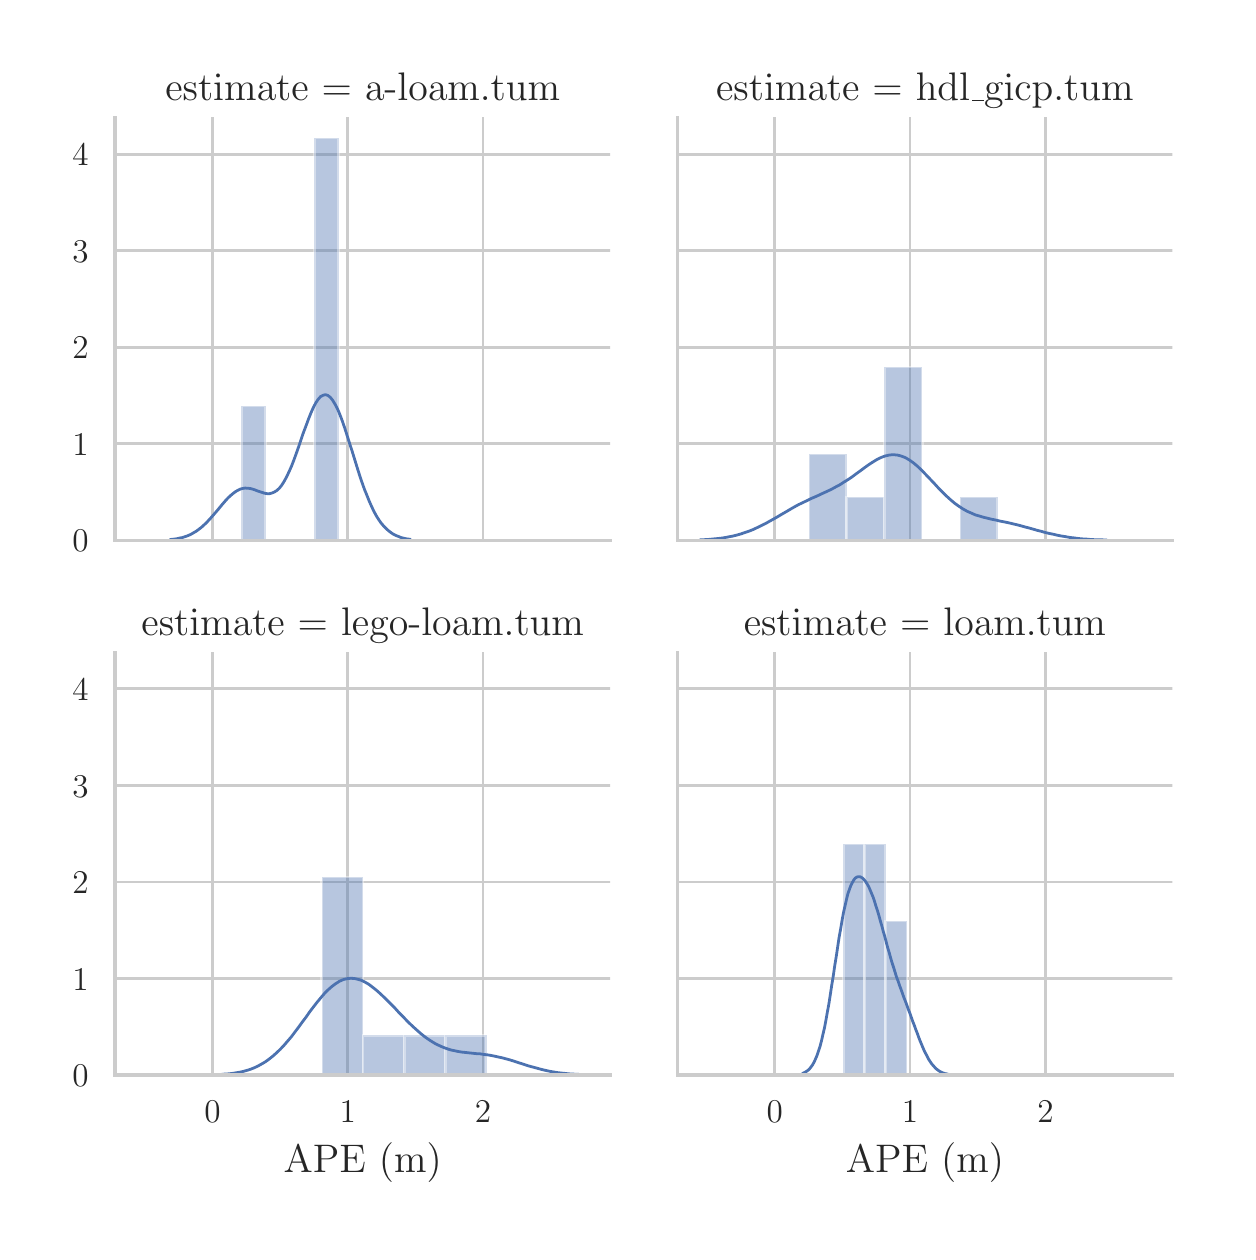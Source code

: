 \begingroup%
\makeatletter%
\begin{pgfpicture}%
\pgfpathrectangle{\pgfpointorigin}{\pgfqpoint{6.0in}{6.02in}}%
\pgfusepath{use as bounding box, clip}%
\begin{pgfscope}%
\pgfsetbuttcap%
\pgfsetmiterjoin%
\definecolor{currentfill}{rgb}{1.0,1.0,1.0}%
\pgfsetfillcolor{currentfill}%
\pgfsetlinewidth{0.0pt}%
\definecolor{currentstroke}{rgb}{1.0,1.0,1.0}%
\pgfsetstrokecolor{currentstroke}%
\pgfsetdash{}{0pt}%
\pgfpathmoveto{\pgfqpoint{0.0in}{0.0in}}%
\pgfpathlineto{\pgfqpoint{6.0in}{0.0in}}%
\pgfpathlineto{\pgfqpoint{6.0in}{6.02in}}%
\pgfpathlineto{\pgfqpoint{0.0in}{6.02in}}%
\pgfpathclose%
\pgfusepath{fill}%
\end{pgfscope}%
\begin{pgfscope}%
\pgfsetbuttcap%
\pgfsetmiterjoin%
\definecolor{currentfill}{rgb}{1.0,1.0,1.0}%
\pgfsetfillcolor{currentfill}%
\pgfsetlinewidth{0.0pt}%
\definecolor{currentstroke}{rgb}{0.0,0.0,0.0}%
\pgfsetstrokecolor{currentstroke}%
\pgfsetstrokeopacity{0.0}%
\pgfsetdash{}{0pt}%
\pgfpathmoveto{\pgfqpoint{0.437in}{3.456in}}%
\pgfpathlineto{\pgfqpoint{2.913in}{3.456in}}%
\pgfpathlineto{\pgfqpoint{2.913in}{5.571in}}%
\pgfpathlineto{\pgfqpoint{0.437in}{5.571in}}%
\pgfpathclose%
\pgfusepath{fill}%
\end{pgfscope}%
\begin{pgfscope}%
\pgfpathrectangle{\pgfqpoint{0.437in}{3.456in}}{\pgfqpoint{2.475in}{2.114in}}%
\pgfusepath{clip}%
\pgfsetroundcap%
\pgfsetroundjoin%
\pgfsetlinewidth{1.004pt}%
\definecolor{currentstroke}{rgb}{0.8,0.8,0.8}%
\pgfsetstrokecolor{currentstroke}%
\pgfsetdash{}{0pt}%
\pgfpathmoveto{\pgfqpoint{0.924in}{3.456in}}%
\pgfpathlineto{\pgfqpoint{0.924in}{5.571in}}%
\pgfusepath{stroke}%
\end{pgfscope}%
\begin{pgfscope}%
\pgfpathrectangle{\pgfqpoint{0.437in}{3.456in}}{\pgfqpoint{2.475in}{2.114in}}%
\pgfusepath{clip}%
\pgfsetroundcap%
\pgfsetroundjoin%
\pgfsetlinewidth{1.004pt}%
\definecolor{currentstroke}{rgb}{0.8,0.8,0.8}%
\pgfsetstrokecolor{currentstroke}%
\pgfsetdash{}{0pt}%
\pgfpathmoveto{\pgfqpoint{1.601in}{3.456in}}%
\pgfpathlineto{\pgfqpoint{1.601in}{5.571in}}%
\pgfusepath{stroke}%
\end{pgfscope}%
\begin{pgfscope}%
\pgfpathrectangle{\pgfqpoint{0.437in}{3.456in}}{\pgfqpoint{2.475in}{2.114in}}%
\pgfusepath{clip}%
\pgfsetroundcap%
\pgfsetroundjoin%
\pgfsetlinewidth{1.004pt}%
\definecolor{currentstroke}{rgb}{0.8,0.8,0.8}%
\pgfsetstrokecolor{currentstroke}%
\pgfsetdash{}{0pt}%
\pgfpathmoveto{\pgfqpoint{2.277in}{3.456in}}%
\pgfpathlineto{\pgfqpoint{2.277in}{5.571in}}%
\pgfusepath{stroke}%
\end{pgfscope}%
\begin{pgfscope}%
\pgfpathrectangle{\pgfqpoint{0.437in}{3.456in}}{\pgfqpoint{2.475in}{2.114in}}%
\pgfusepath{clip}%
\pgfsetroundcap%
\pgfsetroundjoin%
\pgfsetlinewidth{1.004pt}%
\definecolor{currentstroke}{rgb}{0.8,0.8,0.8}%
\pgfsetstrokecolor{currentstroke}%
\pgfsetdash{}{0pt}%
\pgfpathmoveto{\pgfqpoint{0.437in}{3.456in}}%
\pgfpathlineto{\pgfqpoint{2.913in}{3.456in}}%
\pgfusepath{stroke}%
\end{pgfscope}%
\begin{pgfscope}%
\definecolor{textcolor}{rgb}{0.15,0.15,0.15}%
\pgfsetstrokecolor{textcolor}%
\pgfsetfillcolor{textcolor}%
\pgftext[x=0.224in,y=3.399in,left,base]{\color{textcolor}\rmfamily\fontsize{13.2}{15.84}\selectfont \(\displaystyle 0\)}%
\end{pgfscope}%
\begin{pgfscope}%
\pgfpathrectangle{\pgfqpoint{0.437in}{3.456in}}{\pgfqpoint{2.475in}{2.114in}}%
\pgfusepath{clip}%
\pgfsetroundcap%
\pgfsetroundjoin%
\pgfsetlinewidth{1.004pt}%
\definecolor{currentstroke}{rgb}{0.8,0.8,0.8}%
\pgfsetstrokecolor{currentstroke}%
\pgfsetdash{}{0pt}%
\pgfpathmoveto{\pgfqpoint{0.437in}{3.939in}}%
\pgfpathlineto{\pgfqpoint{2.913in}{3.939in}}%
\pgfusepath{stroke}%
\end{pgfscope}%
\begin{pgfscope}%
\definecolor{textcolor}{rgb}{0.15,0.15,0.15}%
\pgfsetstrokecolor{textcolor}%
\pgfsetfillcolor{textcolor}%
\pgftext[x=0.224in,y=3.881in,left,base]{\color{textcolor}\rmfamily\fontsize{13.2}{15.84}\selectfont \(\displaystyle 1\)}%
\end{pgfscope}%
\begin{pgfscope}%
\pgfpathrectangle{\pgfqpoint{0.437in}{3.456in}}{\pgfqpoint{2.475in}{2.114in}}%
\pgfusepath{clip}%
\pgfsetroundcap%
\pgfsetroundjoin%
\pgfsetlinewidth{1.004pt}%
\definecolor{currentstroke}{rgb}{0.8,0.8,0.8}%
\pgfsetstrokecolor{currentstroke}%
\pgfsetdash{}{0pt}%
\pgfpathmoveto{\pgfqpoint{0.437in}{4.422in}}%
\pgfpathlineto{\pgfqpoint{2.913in}{4.422in}}%
\pgfusepath{stroke}%
\end{pgfscope}%
\begin{pgfscope}%
\definecolor{textcolor}{rgb}{0.15,0.15,0.15}%
\pgfsetstrokecolor{textcolor}%
\pgfsetfillcolor{textcolor}%
\pgftext[x=0.224in,y=4.364in,left,base]{\color{textcolor}\rmfamily\fontsize{13.2}{15.84}\selectfont \(\displaystyle 2\)}%
\end{pgfscope}%
\begin{pgfscope}%
\pgfpathrectangle{\pgfqpoint{0.437in}{3.456in}}{\pgfqpoint{2.475in}{2.114in}}%
\pgfusepath{clip}%
\pgfsetroundcap%
\pgfsetroundjoin%
\pgfsetlinewidth{1.004pt}%
\definecolor{currentstroke}{rgb}{0.8,0.8,0.8}%
\pgfsetstrokecolor{currentstroke}%
\pgfsetdash{}{0pt}%
\pgfpathmoveto{\pgfqpoint{0.437in}{4.905in}}%
\pgfpathlineto{\pgfqpoint{2.913in}{4.905in}}%
\pgfusepath{stroke}%
\end{pgfscope}%
\begin{pgfscope}%
\definecolor{textcolor}{rgb}{0.15,0.15,0.15}%
\pgfsetstrokecolor{textcolor}%
\pgfsetfillcolor{textcolor}%
\pgftext[x=0.224in,y=4.847in,left,base]{\color{textcolor}\rmfamily\fontsize{13.2}{15.84}\selectfont \(\displaystyle 3\)}%
\end{pgfscope}%
\begin{pgfscope}%
\pgfpathrectangle{\pgfqpoint{0.437in}{3.456in}}{\pgfqpoint{2.475in}{2.114in}}%
\pgfusepath{clip}%
\pgfsetroundcap%
\pgfsetroundjoin%
\pgfsetlinewidth{1.004pt}%
\definecolor{currentstroke}{rgb}{0.8,0.8,0.8}%
\pgfsetstrokecolor{currentstroke}%
\pgfsetdash{}{0pt}%
\pgfpathmoveto{\pgfqpoint{0.437in}{5.387in}}%
\pgfpathlineto{\pgfqpoint{2.913in}{5.387in}}%
\pgfusepath{stroke}%
\end{pgfscope}%
\begin{pgfscope}%
\definecolor{textcolor}{rgb}{0.15,0.15,0.15}%
\pgfsetstrokecolor{textcolor}%
\pgfsetfillcolor{textcolor}%
\pgftext[x=0.224in,y=5.329in,left,base]{\color{textcolor}\rmfamily\fontsize{13.2}{15.84}\selectfont \(\displaystyle 4\)}%
\end{pgfscope}%
\begin{pgfscope}%
\pgfpathrectangle{\pgfqpoint{0.437in}{3.456in}}{\pgfqpoint{2.475in}{2.114in}}%
\pgfusepath{clip}%
\pgfsetbuttcap%
\pgfsetmiterjoin%
\definecolor{currentfill}{rgb}{0.298,0.447,0.69}%
\pgfsetfillcolor{currentfill}%
\pgfsetfillopacity{0.4}%
\pgfsetlinewidth{1.004pt}%
\definecolor{currentstroke}{rgb}{1.0,1.0,1.0}%
\pgfsetstrokecolor{currentstroke}%
\pgfsetstrokeopacity{0.4}%
\pgfsetdash{}{0pt}%
\pgfpathmoveto{\pgfqpoint{1.069in}{3.456in}}%
\pgfpathlineto{\pgfqpoint{1.191in}{3.456in}}%
\pgfpathlineto{\pgfqpoint{1.191in}{4.128in}}%
\pgfpathlineto{\pgfqpoint{1.069in}{4.128in}}%
\pgfpathclose%
\pgfusepath{stroke,fill}%
\end{pgfscope}%
\begin{pgfscope}%
\pgfpathrectangle{\pgfqpoint{0.437in}{3.456in}}{\pgfqpoint{2.475in}{2.114in}}%
\pgfusepath{clip}%
\pgfsetbuttcap%
\pgfsetmiterjoin%
\definecolor{currentfill}{rgb}{0.298,0.447,0.69}%
\pgfsetfillcolor{currentfill}%
\pgfsetfillopacity{0.4}%
\pgfsetlinewidth{1.004pt}%
\definecolor{currentstroke}{rgb}{1.0,1.0,1.0}%
\pgfsetstrokecolor{currentstroke}%
\pgfsetstrokeopacity{0.4}%
\pgfsetdash{}{0pt}%
\pgfpathmoveto{\pgfqpoint{1.191in}{3.456in}}%
\pgfpathlineto{\pgfqpoint{1.312in}{3.456in}}%
\pgfpathlineto{\pgfqpoint{1.312in}{3.456in}}%
\pgfpathlineto{\pgfqpoint{1.191in}{3.456in}}%
\pgfpathclose%
\pgfusepath{stroke,fill}%
\end{pgfscope}%
\begin{pgfscope}%
\pgfpathrectangle{\pgfqpoint{0.437in}{3.456in}}{\pgfqpoint{2.475in}{2.114in}}%
\pgfusepath{clip}%
\pgfsetbuttcap%
\pgfsetmiterjoin%
\definecolor{currentfill}{rgb}{0.298,0.447,0.69}%
\pgfsetfillcolor{currentfill}%
\pgfsetfillopacity{0.4}%
\pgfsetlinewidth{1.004pt}%
\definecolor{currentstroke}{rgb}{1.0,1.0,1.0}%
\pgfsetstrokecolor{currentstroke}%
\pgfsetstrokeopacity{0.4}%
\pgfsetdash{}{0pt}%
\pgfpathmoveto{\pgfqpoint{1.312in}{3.456in}}%
\pgfpathlineto{\pgfqpoint{1.434in}{3.456in}}%
\pgfpathlineto{\pgfqpoint{1.434in}{3.456in}}%
\pgfpathlineto{\pgfqpoint{1.312in}{3.456in}}%
\pgfpathclose%
\pgfusepath{stroke,fill}%
\end{pgfscope}%
\begin{pgfscope}%
\pgfpathrectangle{\pgfqpoint{0.437in}{3.456in}}{\pgfqpoint{2.475in}{2.114in}}%
\pgfusepath{clip}%
\pgfsetbuttcap%
\pgfsetmiterjoin%
\definecolor{currentfill}{rgb}{0.298,0.447,0.69}%
\pgfsetfillcolor{currentfill}%
\pgfsetfillopacity{0.4}%
\pgfsetlinewidth{1.004pt}%
\definecolor{currentstroke}{rgb}{1.0,1.0,1.0}%
\pgfsetstrokecolor{currentstroke}%
\pgfsetstrokeopacity{0.4}%
\pgfsetdash{}{0pt}%
\pgfpathmoveto{\pgfqpoint{1.434in}{3.456in}}%
\pgfpathlineto{\pgfqpoint{1.556in}{3.456in}}%
\pgfpathlineto{\pgfqpoint{1.556in}{5.47in}}%
\pgfpathlineto{\pgfqpoint{1.434in}{5.47in}}%
\pgfpathclose%
\pgfusepath{stroke,fill}%
\end{pgfscope}%
\begin{pgfscope}%
\pgfpathrectangle{\pgfqpoint{0.437in}{3.456in}}{\pgfqpoint{2.475in}{2.114in}}%
\pgfusepath{clip}%
\pgfsetroundcap%
\pgfsetroundjoin%
\pgfsetlinewidth{1.004pt}%
\definecolor{currentstroke}{rgb}{0.298,0.447,0.69}%
\pgfsetstrokecolor{currentstroke}%
\pgfsetdash{}{0pt}%
\pgfpathmoveto{\pgfqpoint{0.711in}{3.46in}}%
\pgfpathlineto{\pgfqpoint{0.723in}{3.462in}}%
\pgfpathlineto{\pgfqpoint{0.735in}{3.463in}}%
\pgfpathlineto{\pgfqpoint{0.747in}{3.465in}}%
\pgfpathlineto{\pgfqpoint{0.759in}{3.468in}}%
\pgfpathlineto{\pgfqpoint{0.771in}{3.47in}}%
\pgfpathlineto{\pgfqpoint{0.784in}{3.474in}}%
\pgfpathlineto{\pgfqpoint{0.796in}{3.478in}}%
\pgfpathlineto{\pgfqpoint{0.808in}{3.483in}}%
\pgfpathlineto{\pgfqpoint{0.82in}{3.489in}}%
\pgfpathlineto{\pgfqpoint{0.832in}{3.496in}}%
\pgfpathlineto{\pgfqpoint{0.844in}{3.503in}}%
\pgfpathlineto{\pgfqpoint{0.856in}{3.512in}}%
\pgfpathlineto{\pgfqpoint{0.869in}{3.522in}}%
\pgfpathlineto{\pgfqpoint{0.881in}{3.533in}}%
\pgfpathlineto{\pgfqpoint{0.893in}{3.544in}}%
\pgfpathlineto{\pgfqpoint{0.905in}{3.557in}}%
\pgfpathlineto{\pgfqpoint{0.917in}{3.57in}}%
\pgfpathlineto{\pgfqpoint{0.929in}{3.584in}}%
\pgfpathlineto{\pgfqpoint{0.942in}{3.599in}}%
\pgfpathlineto{\pgfqpoint{0.954in}{3.613in}}%
\pgfpathlineto{\pgfqpoint{0.966in}{3.628in}}%
\pgfpathlineto{\pgfqpoint{0.978in}{3.642in}}%
\pgfpathlineto{\pgfqpoint{0.99in}{3.656in}}%
\pgfpathlineto{\pgfqpoint{1.002in}{3.669in}}%
\pgfpathlineto{\pgfqpoint{1.015in}{3.681in}}%
\pgfpathlineto{\pgfqpoint{1.027in}{3.691in}}%
\pgfpathlineto{\pgfqpoint{1.039in}{3.7in}}%
\pgfpathlineto{\pgfqpoint{1.051in}{3.707in}}%
\pgfpathlineto{\pgfqpoint{1.063in}{3.713in}}%
\pgfpathlineto{\pgfqpoint{1.075in}{3.716in}}%
\pgfpathlineto{\pgfqpoint{1.088in}{3.718in}}%
\pgfpathlineto{\pgfqpoint{1.1in}{3.717in}}%
\pgfpathlineto{\pgfqpoint{1.112in}{3.716in}}%
\pgfpathlineto{\pgfqpoint{1.124in}{3.713in}}%
\pgfpathlineto{\pgfqpoint{1.136in}{3.709in}}%
\pgfpathlineto{\pgfqpoint{1.148in}{3.704in}}%
\pgfpathlineto{\pgfqpoint{1.16in}{3.7in}}%
\pgfpathlineto{\pgfqpoint{1.173in}{3.696in}}%
\pgfpathlineto{\pgfqpoint{1.185in}{3.692in}}%
\pgfpathlineto{\pgfqpoint{1.197in}{3.69in}}%
\pgfpathlineto{\pgfqpoint{1.209in}{3.69in}}%
\pgfpathlineto{\pgfqpoint{1.221in}{3.693in}}%
\pgfpathlineto{\pgfqpoint{1.233in}{3.698in}}%
\pgfpathlineto{\pgfqpoint{1.246in}{3.706in}}%
\pgfpathlineto{\pgfqpoint{1.258in}{3.717in}}%
\pgfpathlineto{\pgfqpoint{1.27in}{3.732in}}%
\pgfpathlineto{\pgfqpoint{1.282in}{3.751in}}%
\pgfpathlineto{\pgfqpoint{1.294in}{3.773in}}%
\pgfpathlineto{\pgfqpoint{1.306in}{3.798in}}%
\pgfpathlineto{\pgfqpoint{1.319in}{3.827in}}%
\pgfpathlineto{\pgfqpoint{1.331in}{3.858in}}%
\pgfpathlineto{\pgfqpoint{1.343in}{3.891in}}%
\pgfpathlineto{\pgfqpoint{1.355in}{3.925in}}%
\pgfpathlineto{\pgfqpoint{1.367in}{3.961in}}%
\pgfpathlineto{\pgfqpoint{1.379in}{3.996in}}%
\pgfpathlineto{\pgfqpoint{1.392in}{4.03in}}%
\pgfpathlineto{\pgfqpoint{1.404in}{4.063in}}%
\pgfpathlineto{\pgfqpoint{1.416in}{4.093in}}%
\pgfpathlineto{\pgfqpoint{1.428in}{4.12in}}%
\pgfpathlineto{\pgfqpoint{1.44in}{4.143in}}%
\pgfpathlineto{\pgfqpoint{1.452in}{4.161in}}%
\pgfpathlineto{\pgfqpoint{1.464in}{4.175in}}%
\pgfpathlineto{\pgfqpoint{1.477in}{4.182in}}%
\pgfpathlineto{\pgfqpoint{1.489in}{4.185in}}%
\pgfpathlineto{\pgfqpoint{1.501in}{4.181in}}%
\pgfpathlineto{\pgfqpoint{1.513in}{4.172in}}%
\pgfpathlineto{\pgfqpoint{1.525in}{4.157in}}%
\pgfpathlineto{\pgfqpoint{1.537in}{4.137in}}%
\pgfpathlineto{\pgfqpoint{1.55in}{4.112in}}%
\pgfpathlineto{\pgfqpoint{1.562in}{4.083in}}%
\pgfpathlineto{\pgfqpoint{1.574in}{4.051in}}%
\pgfpathlineto{\pgfqpoint{1.586in}{4.016in}}%
\pgfpathlineto{\pgfqpoint{1.598in}{3.978in}}%
\pgfpathlineto{\pgfqpoint{1.61in}{3.94in}}%
\pgfpathlineto{\pgfqpoint{1.623in}{3.9in}}%
\pgfpathlineto{\pgfqpoint{1.635in}{3.861in}}%
\pgfpathlineto{\pgfqpoint{1.647in}{3.822in}}%
\pgfpathlineto{\pgfqpoint{1.659in}{3.784in}}%
\pgfpathlineto{\pgfqpoint{1.671in}{3.748in}}%
\pgfpathlineto{\pgfqpoint{1.683in}{3.714in}}%
\pgfpathlineto{\pgfqpoint{1.696in}{3.682in}}%
\pgfpathlineto{\pgfqpoint{1.708in}{3.652in}}%
\pgfpathlineto{\pgfqpoint{1.72in}{3.625in}}%
\pgfpathlineto{\pgfqpoint{1.732in}{3.6in}}%
\pgfpathlineto{\pgfqpoint{1.744in}{3.578in}}%
\pgfpathlineto{\pgfqpoint{1.756in}{3.559in}}%
\pgfpathlineto{\pgfqpoint{1.768in}{3.542in}}%
\pgfpathlineto{\pgfqpoint{1.781in}{3.527in}}%
\pgfpathlineto{\pgfqpoint{1.793in}{3.515in}}%
\pgfpathlineto{\pgfqpoint{1.805in}{3.504in}}%
\pgfpathlineto{\pgfqpoint{1.817in}{3.495in}}%
\pgfpathlineto{\pgfqpoint{1.829in}{3.487in}}%
\pgfpathlineto{\pgfqpoint{1.841in}{3.481in}}%
\pgfpathlineto{\pgfqpoint{1.854in}{3.476in}}%
\pgfpathlineto{\pgfqpoint{1.866in}{3.471in}}%
\pgfpathlineto{\pgfqpoint{1.878in}{3.468in}}%
\pgfpathlineto{\pgfqpoint{1.89in}{3.465in}}%
\pgfpathlineto{\pgfqpoint{1.902in}{3.463in}}%
\pgfpathlineto{\pgfqpoint{1.914in}{3.462in}}%
\pgfusepath{stroke}%
\end{pgfscope}%
\begin{pgfscope}%
\pgfsetrectcap%
\pgfsetmiterjoin%
\pgfsetlinewidth{1.255pt}%
\definecolor{currentstroke}{rgb}{0.8,0.8,0.8}%
\pgfsetstrokecolor{currentstroke}%
\pgfsetdash{}{0pt}%
\pgfpathmoveto{\pgfqpoint{0.437in}{3.456in}}%
\pgfpathlineto{\pgfqpoint{0.437in}{5.571in}}%
\pgfusepath{stroke}%
\end{pgfscope}%
\begin{pgfscope}%
\pgfsetrectcap%
\pgfsetmiterjoin%
\pgfsetlinewidth{1.255pt}%
\definecolor{currentstroke}{rgb}{0.8,0.8,0.8}%
\pgfsetstrokecolor{currentstroke}%
\pgfsetdash{}{0pt}%
\pgfpathmoveto{\pgfqpoint{0.437in}{3.456in}}%
\pgfpathlineto{\pgfqpoint{2.913in}{3.456in}}%
\pgfusepath{stroke}%
\end{pgfscope}%
\begin{pgfscope}%
\definecolor{textcolor}{rgb}{0.15,0.15,0.15}%
\pgfsetstrokecolor{textcolor}%
\pgfsetfillcolor{textcolor}%
\pgftext[x=1.675in,y=5.654in,,base]{\color{textcolor}\rmfamily\fontsize{14.4}{17.28}\selectfont estimate = a-loam.tum}%
\end{pgfscope}%
\begin{pgfscope}%
\pgfsetbuttcap%
\pgfsetmiterjoin%
\definecolor{currentfill}{rgb}{1.0,1.0,1.0}%
\pgfsetfillcolor{currentfill}%
\pgfsetlinewidth{0.0pt}%
\definecolor{currentstroke}{rgb}{0.0,0.0,0.0}%
\pgfsetstrokecolor{currentstroke}%
\pgfsetstrokeopacity{0.0}%
\pgfsetdash{}{0pt}%
\pgfpathmoveto{\pgfqpoint{3.249in}{3.456in}}%
\pgfpathlineto{\pgfqpoint{5.724in}{3.456in}}%
\pgfpathlineto{\pgfqpoint{5.724in}{5.571in}}%
\pgfpathlineto{\pgfqpoint{3.249in}{5.571in}}%
\pgfpathclose%
\pgfusepath{fill}%
\end{pgfscope}%
\begin{pgfscope}%
\pgfpathrectangle{\pgfqpoint{3.249in}{3.456in}}{\pgfqpoint{2.475in}{2.114in}}%
\pgfusepath{clip}%
\pgfsetroundcap%
\pgfsetroundjoin%
\pgfsetlinewidth{1.004pt}%
\definecolor{currentstroke}{rgb}{0.8,0.8,0.8}%
\pgfsetstrokecolor{currentstroke}%
\pgfsetdash{}{0pt}%
\pgfpathmoveto{\pgfqpoint{3.735in}{3.456in}}%
\pgfpathlineto{\pgfqpoint{3.735in}{5.571in}}%
\pgfusepath{stroke}%
\end{pgfscope}%
\begin{pgfscope}%
\pgfpathrectangle{\pgfqpoint{3.249in}{3.456in}}{\pgfqpoint{2.475in}{2.114in}}%
\pgfusepath{clip}%
\pgfsetroundcap%
\pgfsetroundjoin%
\pgfsetlinewidth{1.004pt}%
\definecolor{currentstroke}{rgb}{0.8,0.8,0.8}%
\pgfsetstrokecolor{currentstroke}%
\pgfsetdash{}{0pt}%
\pgfpathmoveto{\pgfqpoint{4.412in}{3.456in}}%
\pgfpathlineto{\pgfqpoint{4.412in}{5.571in}}%
\pgfusepath{stroke}%
\end{pgfscope}%
\begin{pgfscope}%
\pgfpathrectangle{\pgfqpoint{3.249in}{3.456in}}{\pgfqpoint{2.475in}{2.114in}}%
\pgfusepath{clip}%
\pgfsetroundcap%
\pgfsetroundjoin%
\pgfsetlinewidth{1.004pt}%
\definecolor{currentstroke}{rgb}{0.8,0.8,0.8}%
\pgfsetstrokecolor{currentstroke}%
\pgfsetdash{}{0pt}%
\pgfpathmoveto{\pgfqpoint{5.089in}{3.456in}}%
\pgfpathlineto{\pgfqpoint{5.089in}{5.571in}}%
\pgfusepath{stroke}%
\end{pgfscope}%
\begin{pgfscope}%
\pgfpathrectangle{\pgfqpoint{3.249in}{3.456in}}{\pgfqpoint{2.475in}{2.114in}}%
\pgfusepath{clip}%
\pgfsetroundcap%
\pgfsetroundjoin%
\pgfsetlinewidth{1.004pt}%
\definecolor{currentstroke}{rgb}{0.8,0.8,0.8}%
\pgfsetstrokecolor{currentstroke}%
\pgfsetdash{}{0pt}%
\pgfpathmoveto{\pgfqpoint{3.249in}{3.456in}}%
\pgfpathlineto{\pgfqpoint{5.724in}{3.456in}}%
\pgfusepath{stroke}%
\end{pgfscope}%
\begin{pgfscope}%
\pgfpathrectangle{\pgfqpoint{3.249in}{3.456in}}{\pgfqpoint{2.475in}{2.114in}}%
\pgfusepath{clip}%
\pgfsetroundcap%
\pgfsetroundjoin%
\pgfsetlinewidth{1.004pt}%
\definecolor{currentstroke}{rgb}{0.8,0.8,0.8}%
\pgfsetstrokecolor{currentstroke}%
\pgfsetdash{}{0pt}%
\pgfpathmoveto{\pgfqpoint{3.249in}{3.939in}}%
\pgfpathlineto{\pgfqpoint{5.724in}{3.939in}}%
\pgfusepath{stroke}%
\end{pgfscope}%
\begin{pgfscope}%
\pgfpathrectangle{\pgfqpoint{3.249in}{3.456in}}{\pgfqpoint{2.475in}{2.114in}}%
\pgfusepath{clip}%
\pgfsetroundcap%
\pgfsetroundjoin%
\pgfsetlinewidth{1.004pt}%
\definecolor{currentstroke}{rgb}{0.8,0.8,0.8}%
\pgfsetstrokecolor{currentstroke}%
\pgfsetdash{}{0pt}%
\pgfpathmoveto{\pgfqpoint{3.249in}{4.422in}}%
\pgfpathlineto{\pgfqpoint{5.724in}{4.422in}}%
\pgfusepath{stroke}%
\end{pgfscope}%
\begin{pgfscope}%
\pgfpathrectangle{\pgfqpoint{3.249in}{3.456in}}{\pgfqpoint{2.475in}{2.114in}}%
\pgfusepath{clip}%
\pgfsetroundcap%
\pgfsetroundjoin%
\pgfsetlinewidth{1.004pt}%
\definecolor{currentstroke}{rgb}{0.8,0.8,0.8}%
\pgfsetstrokecolor{currentstroke}%
\pgfsetdash{}{0pt}%
\pgfpathmoveto{\pgfqpoint{3.249in}{4.905in}}%
\pgfpathlineto{\pgfqpoint{5.724in}{4.905in}}%
\pgfusepath{stroke}%
\end{pgfscope}%
\begin{pgfscope}%
\pgfpathrectangle{\pgfqpoint{3.249in}{3.456in}}{\pgfqpoint{2.475in}{2.114in}}%
\pgfusepath{clip}%
\pgfsetroundcap%
\pgfsetroundjoin%
\pgfsetlinewidth{1.004pt}%
\definecolor{currentstroke}{rgb}{0.8,0.8,0.8}%
\pgfsetstrokecolor{currentstroke}%
\pgfsetdash{}{0pt}%
\pgfpathmoveto{\pgfqpoint{3.249in}{5.387in}}%
\pgfpathlineto{\pgfqpoint{5.724in}{5.387in}}%
\pgfusepath{stroke}%
\end{pgfscope}%
\begin{pgfscope}%
\pgfpathrectangle{\pgfqpoint{3.249in}{3.456in}}{\pgfqpoint{2.475in}{2.114in}}%
\pgfusepath{clip}%
\pgfsetbuttcap%
\pgfsetmiterjoin%
\definecolor{currentfill}{rgb}{0.298,0.447,0.69}%
\pgfsetfillcolor{currentfill}%
\pgfsetfillopacity{0.4}%
\pgfsetlinewidth{1.004pt}%
\definecolor{currentstroke}{rgb}{1.0,1.0,1.0}%
\pgfsetstrokecolor{currentstroke}%
\pgfsetstrokeopacity{0.4}%
\pgfsetdash{}{0pt}%
\pgfpathmoveto{\pgfqpoint{3.907in}{3.456in}}%
\pgfpathlineto{\pgfqpoint{4.096in}{3.456in}}%
\pgfpathlineto{\pgfqpoint{4.096in}{3.89in}}%
\pgfpathlineto{\pgfqpoint{3.907in}{3.89in}}%
\pgfpathclose%
\pgfusepath{stroke,fill}%
\end{pgfscope}%
\begin{pgfscope}%
\pgfpathrectangle{\pgfqpoint{3.249in}{3.456in}}{\pgfqpoint{2.475in}{2.114in}}%
\pgfusepath{clip}%
\pgfsetbuttcap%
\pgfsetmiterjoin%
\definecolor{currentfill}{rgb}{0.298,0.447,0.69}%
\pgfsetfillcolor{currentfill}%
\pgfsetfillopacity{0.4}%
\pgfsetlinewidth{1.004pt}%
\definecolor{currentstroke}{rgb}{1.0,1.0,1.0}%
\pgfsetstrokecolor{currentstroke}%
\pgfsetstrokeopacity{0.4}%
\pgfsetdash{}{0pt}%
\pgfpathmoveto{\pgfqpoint{4.096in}{3.456in}}%
\pgfpathlineto{\pgfqpoint{4.284in}{3.456in}}%
\pgfpathlineto{\pgfqpoint{4.284in}{3.673in}}%
\pgfpathlineto{\pgfqpoint{4.096in}{3.673in}}%
\pgfpathclose%
\pgfusepath{stroke,fill}%
\end{pgfscope}%
\begin{pgfscope}%
\pgfpathrectangle{\pgfqpoint{3.249in}{3.456in}}{\pgfqpoint{2.475in}{2.114in}}%
\pgfusepath{clip}%
\pgfsetbuttcap%
\pgfsetmiterjoin%
\definecolor{currentfill}{rgb}{0.298,0.447,0.69}%
\pgfsetfillcolor{currentfill}%
\pgfsetfillopacity{0.4}%
\pgfsetlinewidth{1.004pt}%
\definecolor{currentstroke}{rgb}{1.0,1.0,1.0}%
\pgfsetstrokecolor{currentstroke}%
\pgfsetstrokeopacity{0.4}%
\pgfsetdash{}{0pt}%
\pgfpathmoveto{\pgfqpoint{4.284in}{3.456in}}%
\pgfpathlineto{\pgfqpoint{4.473in}{3.456in}}%
\pgfpathlineto{\pgfqpoint{4.473in}{4.323in}}%
\pgfpathlineto{\pgfqpoint{4.284in}{4.323in}}%
\pgfpathclose%
\pgfusepath{stroke,fill}%
\end{pgfscope}%
\begin{pgfscope}%
\pgfpathrectangle{\pgfqpoint{3.249in}{3.456in}}{\pgfqpoint{2.475in}{2.114in}}%
\pgfusepath{clip}%
\pgfsetbuttcap%
\pgfsetmiterjoin%
\definecolor{currentfill}{rgb}{0.298,0.447,0.69}%
\pgfsetfillcolor{currentfill}%
\pgfsetfillopacity{0.4}%
\pgfsetlinewidth{1.004pt}%
\definecolor{currentstroke}{rgb}{1.0,1.0,1.0}%
\pgfsetstrokecolor{currentstroke}%
\pgfsetstrokeopacity{0.4}%
\pgfsetdash{}{0pt}%
\pgfpathmoveto{\pgfqpoint{4.473in}{3.456in}}%
\pgfpathlineto{\pgfqpoint{4.661in}{3.456in}}%
\pgfpathlineto{\pgfqpoint{4.661in}{3.456in}}%
\pgfpathlineto{\pgfqpoint{4.473in}{3.456in}}%
\pgfpathclose%
\pgfusepath{stroke,fill}%
\end{pgfscope}%
\begin{pgfscope}%
\pgfpathrectangle{\pgfqpoint{3.249in}{3.456in}}{\pgfqpoint{2.475in}{2.114in}}%
\pgfusepath{clip}%
\pgfsetbuttcap%
\pgfsetmiterjoin%
\definecolor{currentfill}{rgb}{0.298,0.447,0.69}%
\pgfsetfillcolor{currentfill}%
\pgfsetfillopacity{0.4}%
\pgfsetlinewidth{1.004pt}%
\definecolor{currentstroke}{rgb}{1.0,1.0,1.0}%
\pgfsetstrokecolor{currentstroke}%
\pgfsetstrokeopacity{0.4}%
\pgfsetdash{}{0pt}%
\pgfpathmoveto{\pgfqpoint{4.661in}{3.456in}}%
\pgfpathlineto{\pgfqpoint{4.85in}{3.456in}}%
\pgfpathlineto{\pgfqpoint{4.85in}{3.673in}}%
\pgfpathlineto{\pgfqpoint{4.661in}{3.673in}}%
\pgfpathclose%
\pgfusepath{stroke,fill}%
\end{pgfscope}%
\begin{pgfscope}%
\pgfpathrectangle{\pgfqpoint{3.249in}{3.456in}}{\pgfqpoint{2.475in}{2.114in}}%
\pgfusepath{clip}%
\pgfsetroundcap%
\pgfsetroundjoin%
\pgfsetlinewidth{1.004pt}%
\definecolor{currentstroke}{rgb}{0.298,0.447,0.69}%
\pgfsetstrokecolor{currentstroke}%
\pgfsetdash{}{0pt}%
\pgfpathmoveto{\pgfqpoint{3.361in}{3.459in}}%
\pgfpathlineto{\pgfqpoint{3.382in}{3.46in}}%
\pgfpathlineto{\pgfqpoint{3.402in}{3.461in}}%
\pgfpathlineto{\pgfqpoint{3.423in}{3.463in}}%
\pgfpathlineto{\pgfqpoint{3.443in}{3.465in}}%
\pgfpathlineto{\pgfqpoint{3.464in}{3.467in}}%
\pgfpathlineto{\pgfqpoint{3.484in}{3.47in}}%
\pgfpathlineto{\pgfqpoint{3.505in}{3.474in}}%
\pgfpathlineto{\pgfqpoint{3.526in}{3.478in}}%
\pgfpathlineto{\pgfqpoint{3.546in}{3.483in}}%
\pgfpathlineto{\pgfqpoint{3.567in}{3.489in}}%
\pgfpathlineto{\pgfqpoint{3.587in}{3.496in}}%
\pgfpathlineto{\pgfqpoint{3.608in}{3.503in}}%
\pgfpathlineto{\pgfqpoint{3.628in}{3.511in}}%
\pgfpathlineto{\pgfqpoint{3.649in}{3.521in}}%
\pgfpathlineto{\pgfqpoint{3.669in}{3.531in}}%
\pgfpathlineto{\pgfqpoint{3.69in}{3.541in}}%
\pgfpathlineto{\pgfqpoint{3.711in}{3.553in}}%
\pgfpathlineto{\pgfqpoint{3.731in}{3.564in}}%
\pgfpathlineto{\pgfqpoint{3.752in}{3.576in}}%
\pgfpathlineto{\pgfqpoint{3.772in}{3.588in}}%
\pgfpathlineto{\pgfqpoint{3.793in}{3.6in}}%
\pgfpathlineto{\pgfqpoint{3.813in}{3.612in}}%
\pgfpathlineto{\pgfqpoint{3.834in}{3.624in}}%
\pgfpathlineto{\pgfqpoint{3.854in}{3.635in}}%
\pgfpathlineto{\pgfqpoint{3.875in}{3.645in}}%
\pgfpathlineto{\pgfqpoint{3.896in}{3.655in}}%
\pgfpathlineto{\pgfqpoint{3.916in}{3.665in}}%
\pgfpathlineto{\pgfqpoint{3.937in}{3.674in}}%
\pgfpathlineto{\pgfqpoint{3.957in}{3.683in}}%
\pgfpathlineto{\pgfqpoint{3.978in}{3.693in}}%
\pgfpathlineto{\pgfqpoint{3.998in}{3.702in}}%
\pgfpathlineto{\pgfqpoint{4.019in}{3.712in}}%
\pgfpathlineto{\pgfqpoint{4.039in}{3.723in}}%
\pgfpathlineto{\pgfqpoint{4.06in}{3.734in}}%
\pgfpathlineto{\pgfqpoint{4.08in}{3.747in}}%
\pgfpathlineto{\pgfqpoint{4.101in}{3.76in}}%
\pgfpathlineto{\pgfqpoint{4.122in}{3.774in}}%
\pgfpathlineto{\pgfqpoint{4.142in}{3.789in}}%
\pgfpathlineto{\pgfqpoint{4.163in}{3.804in}}%
\pgfpathlineto{\pgfqpoint{4.183in}{3.819in}}%
\pgfpathlineto{\pgfqpoint{4.204in}{3.834in}}%
\pgfpathlineto{\pgfqpoint{4.224in}{3.847in}}%
\pgfpathlineto{\pgfqpoint{4.245in}{3.86in}}%
\pgfpathlineto{\pgfqpoint{4.265in}{3.87in}}%
\pgfpathlineto{\pgfqpoint{4.286in}{3.878in}}%
\pgfpathlineto{\pgfqpoint{4.307in}{3.883in}}%
\pgfpathlineto{\pgfqpoint{4.327in}{3.885in}}%
\pgfpathlineto{\pgfqpoint{4.348in}{3.883in}}%
\pgfpathlineto{\pgfqpoint{4.368in}{3.878in}}%
\pgfpathlineto{\pgfqpoint{4.389in}{3.87in}}%
\pgfpathlineto{\pgfqpoint{4.409in}{3.858in}}%
\pgfpathlineto{\pgfqpoint{4.43in}{3.843in}}%
\pgfpathlineto{\pgfqpoint{4.45in}{3.826in}}%
\pgfpathlineto{\pgfqpoint{4.471in}{3.806in}}%
\pgfpathlineto{\pgfqpoint{4.491in}{3.785in}}%
\pgfpathlineto{\pgfqpoint{4.512in}{3.763in}}%
\pgfpathlineto{\pgfqpoint{4.533in}{3.741in}}%
\pgfpathlineto{\pgfqpoint{4.553in}{3.719in}}%
\pgfpathlineto{\pgfqpoint{4.574in}{3.698in}}%
\pgfpathlineto{\pgfqpoint{4.594in}{3.678in}}%
\pgfpathlineto{\pgfqpoint{4.615in}{3.659in}}%
\pgfpathlineto{\pgfqpoint{4.635in}{3.642in}}%
\pgfpathlineto{\pgfqpoint{4.656in}{3.627in}}%
\pgfpathlineto{\pgfqpoint{4.676in}{3.614in}}%
\pgfpathlineto{\pgfqpoint{4.697in}{3.602in}}%
\pgfpathlineto{\pgfqpoint{4.718in}{3.593in}}%
\pgfpathlineto{\pgfqpoint{4.738in}{3.584in}}%
\pgfpathlineto{\pgfqpoint{4.759in}{3.578in}}%
\pgfpathlineto{\pgfqpoint{4.779in}{3.572in}}%
\pgfpathlineto{\pgfqpoint{4.8in}{3.567in}}%
\pgfpathlineto{\pgfqpoint{4.82in}{3.562in}}%
\pgfpathlineto{\pgfqpoint{4.841in}{3.558in}}%
\pgfpathlineto{\pgfqpoint{4.861in}{3.553in}}%
\pgfpathlineto{\pgfqpoint{4.882in}{3.549in}}%
\pgfpathlineto{\pgfqpoint{4.902in}{3.545in}}%
\pgfpathlineto{\pgfqpoint{4.923in}{3.54in}}%
\pgfpathlineto{\pgfqpoint{4.944in}{3.535in}}%
\pgfpathlineto{\pgfqpoint{4.964in}{3.53in}}%
\pgfpathlineto{\pgfqpoint{4.985in}{3.524in}}%
\pgfpathlineto{\pgfqpoint{5.005in}{3.519in}}%
\pgfpathlineto{\pgfqpoint{5.026in}{3.513in}}%
\pgfpathlineto{\pgfqpoint{5.046in}{3.507in}}%
\pgfpathlineto{\pgfqpoint{5.067in}{3.502in}}%
\pgfpathlineto{\pgfqpoint{5.087in}{3.496in}}%
\pgfpathlineto{\pgfqpoint{5.108in}{3.491in}}%
\pgfpathlineto{\pgfqpoint{5.129in}{3.487in}}%
\pgfpathlineto{\pgfqpoint{5.149in}{3.482in}}%
\pgfpathlineto{\pgfqpoint{5.17in}{3.478in}}%
\pgfpathlineto{\pgfqpoint{5.19in}{3.475in}}%
\pgfpathlineto{\pgfqpoint{5.211in}{3.471in}}%
\pgfpathlineto{\pgfqpoint{5.231in}{3.469in}}%
\pgfpathlineto{\pgfqpoint{5.252in}{3.466in}}%
\pgfpathlineto{\pgfqpoint{5.272in}{3.464in}}%
\pgfpathlineto{\pgfqpoint{5.293in}{3.463in}}%
\pgfpathlineto{\pgfqpoint{5.313in}{3.461in}}%
\pgfpathlineto{\pgfqpoint{5.334in}{3.46in}}%
\pgfpathlineto{\pgfqpoint{5.355in}{3.459in}}%
\pgfpathlineto{\pgfqpoint{5.375in}{3.459in}}%
\pgfpathlineto{\pgfqpoint{5.396in}{3.458in}}%
\pgfusepath{stroke}%
\end{pgfscope}%
\begin{pgfscope}%
\pgfsetrectcap%
\pgfsetmiterjoin%
\pgfsetlinewidth{1.255pt}%
\definecolor{currentstroke}{rgb}{0.8,0.8,0.8}%
\pgfsetstrokecolor{currentstroke}%
\pgfsetdash{}{0pt}%
\pgfpathmoveto{\pgfqpoint{3.249in}{3.456in}}%
\pgfpathlineto{\pgfqpoint{3.249in}{5.571in}}%
\pgfusepath{stroke}%
\end{pgfscope}%
\begin{pgfscope}%
\pgfsetrectcap%
\pgfsetmiterjoin%
\pgfsetlinewidth{1.255pt}%
\definecolor{currentstroke}{rgb}{0.8,0.8,0.8}%
\pgfsetstrokecolor{currentstroke}%
\pgfsetdash{}{0pt}%
\pgfpathmoveto{\pgfqpoint{3.249in}{3.456in}}%
\pgfpathlineto{\pgfqpoint{5.724in}{3.456in}}%
\pgfusepath{stroke}%
\end{pgfscope}%
\begin{pgfscope}%
\definecolor{textcolor}{rgb}{0.15,0.15,0.15}%
\pgfsetstrokecolor{textcolor}%
\pgfsetfillcolor{textcolor}%
\pgftext[x=4.486in,y=5.654in,,base]{\color{textcolor}\rmfamily\fontsize{14.4}{17.28}\selectfont estimate = hdl\_gicp.tum}%
\end{pgfscope}%
\begin{pgfscope}%
\pgfsetbuttcap%
\pgfsetmiterjoin%
\definecolor{currentfill}{rgb}{1.0,1.0,1.0}%
\pgfsetfillcolor{currentfill}%
\pgfsetlinewidth{0.0pt}%
\definecolor{currentstroke}{rgb}{0.0,0.0,0.0}%
\pgfsetstrokecolor{currentstroke}%
\pgfsetstrokeopacity{0.0}%
\pgfsetdash{}{0pt}%
\pgfpathmoveto{\pgfqpoint{0.437in}{0.783in}}%
\pgfpathlineto{\pgfqpoint{2.913in}{0.783in}}%
\pgfpathlineto{\pgfqpoint{2.913in}{2.897in}}%
\pgfpathlineto{\pgfqpoint{0.437in}{2.897in}}%
\pgfpathclose%
\pgfusepath{fill}%
\end{pgfscope}%
\begin{pgfscope}%
\pgfpathrectangle{\pgfqpoint{0.437in}{0.783in}}{\pgfqpoint{2.475in}{2.114in}}%
\pgfusepath{clip}%
\pgfsetroundcap%
\pgfsetroundjoin%
\pgfsetlinewidth{1.004pt}%
\definecolor{currentstroke}{rgb}{0.8,0.8,0.8}%
\pgfsetstrokecolor{currentstroke}%
\pgfsetdash{}{0pt}%
\pgfpathmoveto{\pgfqpoint{0.924in}{0.783in}}%
\pgfpathlineto{\pgfqpoint{0.924in}{2.897in}}%
\pgfusepath{stroke}%
\end{pgfscope}%
\begin{pgfscope}%
\definecolor{textcolor}{rgb}{0.15,0.15,0.15}%
\pgfsetstrokecolor{textcolor}%
\pgfsetfillcolor{textcolor}%
\pgftext[x=0.924in,y=0.651in,,top]{\color{textcolor}\rmfamily\fontsize{13.2}{15.84}\selectfont \(\displaystyle 0\)}%
\end{pgfscope}%
\begin{pgfscope}%
\pgfpathrectangle{\pgfqpoint{0.437in}{0.783in}}{\pgfqpoint{2.475in}{2.114in}}%
\pgfusepath{clip}%
\pgfsetroundcap%
\pgfsetroundjoin%
\pgfsetlinewidth{1.004pt}%
\definecolor{currentstroke}{rgb}{0.8,0.8,0.8}%
\pgfsetstrokecolor{currentstroke}%
\pgfsetdash{}{0pt}%
\pgfpathmoveto{\pgfqpoint{1.601in}{0.783in}}%
\pgfpathlineto{\pgfqpoint{1.601in}{2.897in}}%
\pgfusepath{stroke}%
\end{pgfscope}%
\begin{pgfscope}%
\definecolor{textcolor}{rgb}{0.15,0.15,0.15}%
\pgfsetstrokecolor{textcolor}%
\pgfsetfillcolor{textcolor}%
\pgftext[x=1.601in,y=0.651in,,top]{\color{textcolor}\rmfamily\fontsize{13.2}{15.84}\selectfont \(\displaystyle 1\)}%
\end{pgfscope}%
\begin{pgfscope}%
\pgfpathrectangle{\pgfqpoint{0.437in}{0.783in}}{\pgfqpoint{2.475in}{2.114in}}%
\pgfusepath{clip}%
\pgfsetroundcap%
\pgfsetroundjoin%
\pgfsetlinewidth{1.004pt}%
\definecolor{currentstroke}{rgb}{0.8,0.8,0.8}%
\pgfsetstrokecolor{currentstroke}%
\pgfsetdash{}{0pt}%
\pgfpathmoveto{\pgfqpoint{2.277in}{0.783in}}%
\pgfpathlineto{\pgfqpoint{2.277in}{2.897in}}%
\pgfusepath{stroke}%
\end{pgfscope}%
\begin{pgfscope}%
\definecolor{textcolor}{rgb}{0.15,0.15,0.15}%
\pgfsetstrokecolor{textcolor}%
\pgfsetfillcolor{textcolor}%
\pgftext[x=2.277in,y=0.651in,,top]{\color{textcolor}\rmfamily\fontsize{13.2}{15.84}\selectfont \(\displaystyle 2\)}%
\end{pgfscope}%
\begin{pgfscope}%
\definecolor{textcolor}{rgb}{0.15,0.15,0.15}%
\pgfsetstrokecolor{textcolor}%
\pgfsetfillcolor{textcolor}%
\pgftext[x=1.675in,y=0.447in,,top]{\color{textcolor}\rmfamily\fontsize{14.4}{17.28}\selectfont APE (m)}%
\end{pgfscope}%
\begin{pgfscope}%
\pgfpathrectangle{\pgfqpoint{0.437in}{0.783in}}{\pgfqpoint{2.475in}{2.114in}}%
\pgfusepath{clip}%
\pgfsetroundcap%
\pgfsetroundjoin%
\pgfsetlinewidth{1.004pt}%
\definecolor{currentstroke}{rgb}{0.8,0.8,0.8}%
\pgfsetstrokecolor{currentstroke}%
\pgfsetdash{}{0pt}%
\pgfpathmoveto{\pgfqpoint{0.437in}{0.783in}}%
\pgfpathlineto{\pgfqpoint{2.913in}{0.783in}}%
\pgfusepath{stroke}%
\end{pgfscope}%
\begin{pgfscope}%
\definecolor{textcolor}{rgb}{0.15,0.15,0.15}%
\pgfsetstrokecolor{textcolor}%
\pgfsetfillcolor{textcolor}%
\pgftext[x=0.224in,y=0.725in,left,base]{\color{textcolor}\rmfamily\fontsize{13.2}{15.84}\selectfont \(\displaystyle 0\)}%
\end{pgfscope}%
\begin{pgfscope}%
\pgfpathrectangle{\pgfqpoint{0.437in}{0.783in}}{\pgfqpoint{2.475in}{2.114in}}%
\pgfusepath{clip}%
\pgfsetroundcap%
\pgfsetroundjoin%
\pgfsetlinewidth{1.004pt}%
\definecolor{currentstroke}{rgb}{0.8,0.8,0.8}%
\pgfsetstrokecolor{currentstroke}%
\pgfsetdash{}{0pt}%
\pgfpathmoveto{\pgfqpoint{0.437in}{1.265in}}%
\pgfpathlineto{\pgfqpoint{2.913in}{1.265in}}%
\pgfusepath{stroke}%
\end{pgfscope}%
\begin{pgfscope}%
\definecolor{textcolor}{rgb}{0.15,0.15,0.15}%
\pgfsetstrokecolor{textcolor}%
\pgfsetfillcolor{textcolor}%
\pgftext[x=0.224in,y=1.208in,left,base]{\color{textcolor}\rmfamily\fontsize{13.2}{15.84}\selectfont \(\displaystyle 1\)}%
\end{pgfscope}%
\begin{pgfscope}%
\pgfpathrectangle{\pgfqpoint{0.437in}{0.783in}}{\pgfqpoint{2.475in}{2.114in}}%
\pgfusepath{clip}%
\pgfsetroundcap%
\pgfsetroundjoin%
\pgfsetlinewidth{1.004pt}%
\definecolor{currentstroke}{rgb}{0.8,0.8,0.8}%
\pgfsetstrokecolor{currentstroke}%
\pgfsetdash{}{0pt}%
\pgfpathmoveto{\pgfqpoint{0.437in}{1.748in}}%
\pgfpathlineto{\pgfqpoint{2.913in}{1.748in}}%
\pgfusepath{stroke}%
\end{pgfscope}%
\begin{pgfscope}%
\definecolor{textcolor}{rgb}{0.15,0.15,0.15}%
\pgfsetstrokecolor{textcolor}%
\pgfsetfillcolor{textcolor}%
\pgftext[x=0.224in,y=1.69in,left,base]{\color{textcolor}\rmfamily\fontsize{13.2}{15.84}\selectfont \(\displaystyle 2\)}%
\end{pgfscope}%
\begin{pgfscope}%
\pgfpathrectangle{\pgfqpoint{0.437in}{0.783in}}{\pgfqpoint{2.475in}{2.114in}}%
\pgfusepath{clip}%
\pgfsetroundcap%
\pgfsetroundjoin%
\pgfsetlinewidth{1.004pt}%
\definecolor{currentstroke}{rgb}{0.8,0.8,0.8}%
\pgfsetstrokecolor{currentstroke}%
\pgfsetdash{}{0pt}%
\pgfpathmoveto{\pgfqpoint{0.437in}{2.231in}}%
\pgfpathlineto{\pgfqpoint{2.913in}{2.231in}}%
\pgfusepath{stroke}%
\end{pgfscope}%
\begin{pgfscope}%
\definecolor{textcolor}{rgb}{0.15,0.15,0.15}%
\pgfsetstrokecolor{textcolor}%
\pgfsetfillcolor{textcolor}%
\pgftext[x=0.224in,y=2.173in,left,base]{\color{textcolor}\rmfamily\fontsize{13.2}{15.84}\selectfont \(\displaystyle 3\)}%
\end{pgfscope}%
\begin{pgfscope}%
\pgfpathrectangle{\pgfqpoint{0.437in}{0.783in}}{\pgfqpoint{2.475in}{2.114in}}%
\pgfusepath{clip}%
\pgfsetroundcap%
\pgfsetroundjoin%
\pgfsetlinewidth{1.004pt}%
\definecolor{currentstroke}{rgb}{0.8,0.8,0.8}%
\pgfsetstrokecolor{currentstroke}%
\pgfsetdash{}{0pt}%
\pgfpathmoveto{\pgfqpoint{0.437in}{2.714in}}%
\pgfpathlineto{\pgfqpoint{2.913in}{2.714in}}%
\pgfusepath{stroke}%
\end{pgfscope}%
\begin{pgfscope}%
\definecolor{textcolor}{rgb}{0.15,0.15,0.15}%
\pgfsetstrokecolor{textcolor}%
\pgfsetfillcolor{textcolor}%
\pgftext[x=0.224in,y=2.656in,left,base]{\color{textcolor}\rmfamily\fontsize{13.2}{15.84}\selectfont \(\displaystyle 4\)}%
\end{pgfscope}%
\begin{pgfscope}%
\pgfpathrectangle{\pgfqpoint{0.437in}{0.783in}}{\pgfqpoint{2.475in}{2.114in}}%
\pgfusepath{clip}%
\pgfsetbuttcap%
\pgfsetmiterjoin%
\definecolor{currentfill}{rgb}{0.298,0.447,0.69}%
\pgfsetfillcolor{currentfill}%
\pgfsetfillopacity{0.4}%
\pgfsetlinewidth{1.004pt}%
\definecolor{currentstroke}{rgb}{1.0,1.0,1.0}%
\pgfsetstrokecolor{currentstroke}%
\pgfsetstrokeopacity{0.4}%
\pgfsetdash{}{0pt}%
\pgfpathmoveto{\pgfqpoint{1.47in}{0.783in}}%
\pgfpathlineto{\pgfqpoint{1.677in}{0.783in}}%
\pgfpathlineto{\pgfqpoint{1.677in}{1.773in}}%
\pgfpathlineto{\pgfqpoint{1.47in}{1.773in}}%
\pgfpathclose%
\pgfusepath{stroke,fill}%
\end{pgfscope}%
\begin{pgfscope}%
\pgfpathrectangle{\pgfqpoint{0.437in}{0.783in}}{\pgfqpoint{2.475in}{2.114in}}%
\pgfusepath{clip}%
\pgfsetbuttcap%
\pgfsetmiterjoin%
\definecolor{currentfill}{rgb}{0.298,0.447,0.69}%
\pgfsetfillcolor{currentfill}%
\pgfsetfillopacity{0.4}%
\pgfsetlinewidth{1.004pt}%
\definecolor{currentstroke}{rgb}{1.0,1.0,1.0}%
\pgfsetstrokecolor{currentstroke}%
\pgfsetstrokeopacity{0.4}%
\pgfsetdash{}{0pt}%
\pgfpathmoveto{\pgfqpoint{1.677in}{0.783in}}%
\pgfpathlineto{\pgfqpoint{1.883in}{0.783in}}%
\pgfpathlineto{\pgfqpoint{1.883in}{0.981in}}%
\pgfpathlineto{\pgfqpoint{1.677in}{0.981in}}%
\pgfpathclose%
\pgfusepath{stroke,fill}%
\end{pgfscope}%
\begin{pgfscope}%
\pgfpathrectangle{\pgfqpoint{0.437in}{0.783in}}{\pgfqpoint{2.475in}{2.114in}}%
\pgfusepath{clip}%
\pgfsetbuttcap%
\pgfsetmiterjoin%
\definecolor{currentfill}{rgb}{0.298,0.447,0.69}%
\pgfsetfillcolor{currentfill}%
\pgfsetfillopacity{0.4}%
\pgfsetlinewidth{1.004pt}%
\definecolor{currentstroke}{rgb}{1.0,1.0,1.0}%
\pgfsetstrokecolor{currentstroke}%
\pgfsetstrokeopacity{0.4}%
\pgfsetdash{}{0pt}%
\pgfpathmoveto{\pgfqpoint{1.883in}{0.783in}}%
\pgfpathlineto{\pgfqpoint{2.089in}{0.783in}}%
\pgfpathlineto{\pgfqpoint{2.089in}{0.981in}}%
\pgfpathlineto{\pgfqpoint{1.883in}{0.981in}}%
\pgfpathclose%
\pgfusepath{stroke,fill}%
\end{pgfscope}%
\begin{pgfscope}%
\pgfpathrectangle{\pgfqpoint{0.437in}{0.783in}}{\pgfqpoint{2.475in}{2.114in}}%
\pgfusepath{clip}%
\pgfsetbuttcap%
\pgfsetmiterjoin%
\definecolor{currentfill}{rgb}{0.298,0.447,0.69}%
\pgfsetfillcolor{currentfill}%
\pgfsetfillopacity{0.4}%
\pgfsetlinewidth{1.004pt}%
\definecolor{currentstroke}{rgb}{1.0,1.0,1.0}%
\pgfsetstrokecolor{currentstroke}%
\pgfsetstrokeopacity{0.4}%
\pgfsetdash{}{0pt}%
\pgfpathmoveto{\pgfqpoint{2.089in}{0.783in}}%
\pgfpathlineto{\pgfqpoint{2.295in}{0.783in}}%
\pgfpathlineto{\pgfqpoint{2.295in}{0.981in}}%
\pgfpathlineto{\pgfqpoint{2.089in}{0.981in}}%
\pgfpathclose%
\pgfusepath{stroke,fill}%
\end{pgfscope}%
\begin{pgfscope}%
\pgfpathrectangle{\pgfqpoint{0.437in}{0.783in}}{\pgfqpoint{2.475in}{2.114in}}%
\pgfusepath{clip}%
\pgfsetroundcap%
\pgfsetroundjoin%
\pgfsetlinewidth{1.004pt}%
\definecolor{currentstroke}{rgb}{0.298,0.447,0.69}%
\pgfsetstrokecolor{currentstroke}%
\pgfsetdash{}{0pt}%
\pgfpathmoveto{\pgfqpoint{0.966in}{0.786in}}%
\pgfpathlineto{\pgfqpoint{0.984in}{0.788in}}%
\pgfpathlineto{\pgfqpoint{1.003in}{0.789in}}%
\pgfpathlineto{\pgfqpoint{1.021in}{0.791in}}%
\pgfpathlineto{\pgfqpoint{1.04in}{0.794in}}%
\pgfpathlineto{\pgfqpoint{1.058in}{0.797in}}%
\pgfpathlineto{\pgfqpoint{1.077in}{0.801in}}%
\pgfpathlineto{\pgfqpoint{1.095in}{0.806in}}%
\pgfpathlineto{\pgfqpoint{1.114in}{0.812in}}%
\pgfpathlineto{\pgfqpoint{1.132in}{0.819in}}%
\pgfpathlineto{\pgfqpoint{1.151in}{0.828in}}%
\pgfpathlineto{\pgfqpoint{1.169in}{0.838in}}%
\pgfpathlineto{\pgfqpoint{1.188in}{0.849in}}%
\pgfpathlineto{\pgfqpoint{1.206in}{0.862in}}%
\pgfpathlineto{\pgfqpoint{1.225in}{0.877in}}%
\pgfpathlineto{\pgfqpoint{1.243in}{0.893in}}%
\pgfpathlineto{\pgfqpoint{1.262in}{0.911in}}%
\pgfpathlineto{\pgfqpoint{1.281in}{0.931in}}%
\pgfpathlineto{\pgfqpoint{1.299in}{0.952in}}%
\pgfpathlineto{\pgfqpoint{1.318in}{0.974in}}%
\pgfpathlineto{\pgfqpoint{1.336in}{0.998in}}%
\pgfpathlineto{\pgfqpoint{1.355in}{1.023in}}%
\pgfpathlineto{\pgfqpoint{1.373in}{1.048in}}%
\pgfpathlineto{\pgfqpoint{1.392in}{1.073in}}%
\pgfpathlineto{\pgfqpoint{1.41in}{1.099in}}%
\pgfpathlineto{\pgfqpoint{1.429in}{1.124in}}%
\pgfpathlineto{\pgfqpoint{1.447in}{1.147in}}%
\pgfpathlineto{\pgfqpoint{1.466in}{1.17in}}%
\pgfpathlineto{\pgfqpoint{1.484in}{1.191in}}%
\pgfpathlineto{\pgfqpoint{1.503in}{1.21in}}%
\pgfpathlineto{\pgfqpoint{1.521in}{1.226in}}%
\pgfpathlineto{\pgfqpoint{1.54in}{1.24in}}%
\pgfpathlineto{\pgfqpoint{1.559in}{1.252in}}%
\pgfpathlineto{\pgfqpoint{1.577in}{1.26in}}%
\pgfpathlineto{\pgfqpoint{1.596in}{1.265in}}%
\pgfpathlineto{\pgfqpoint{1.614in}{1.267in}}%
\pgfpathlineto{\pgfqpoint{1.633in}{1.266in}}%
\pgfpathlineto{\pgfqpoint{1.651in}{1.262in}}%
\pgfpathlineto{\pgfqpoint{1.67in}{1.256in}}%
\pgfpathlineto{\pgfqpoint{1.688in}{1.247in}}%
\pgfpathlineto{\pgfqpoint{1.707in}{1.236in}}%
\pgfpathlineto{\pgfqpoint{1.725in}{1.222in}}%
\pgfpathlineto{\pgfqpoint{1.744in}{1.207in}}%
\pgfpathlineto{\pgfqpoint{1.762in}{1.191in}}%
\pgfpathlineto{\pgfqpoint{1.781in}{1.173in}}%
\pgfpathlineto{\pgfqpoint{1.799in}{1.155in}}%
\pgfpathlineto{\pgfqpoint{1.818in}{1.136in}}%
\pgfpathlineto{\pgfqpoint{1.837in}{1.117in}}%
\pgfpathlineto{\pgfqpoint{1.855in}{1.097in}}%
\pgfpathlineto{\pgfqpoint{1.874in}{1.078in}}%
\pgfpathlineto{\pgfqpoint{1.892in}{1.059in}}%
\pgfpathlineto{\pgfqpoint{1.911in}{1.04in}}%
\pgfpathlineto{\pgfqpoint{1.929in}{1.023in}}%
\pgfpathlineto{\pgfqpoint{1.948in}{1.006in}}%
\pgfpathlineto{\pgfqpoint{1.966in}{0.99in}}%
\pgfpathlineto{\pgfqpoint{1.985in}{0.975in}}%
\pgfpathlineto{\pgfqpoint{2.003in}{0.962in}}%
\pgfpathlineto{\pgfqpoint{2.022in}{0.95in}}%
\pgfpathlineto{\pgfqpoint{2.04in}{0.939in}}%
\pgfpathlineto{\pgfqpoint{2.059in}{0.93in}}%
\pgfpathlineto{\pgfqpoint{2.077in}{0.922in}}%
\pgfpathlineto{\pgfqpoint{2.096in}{0.915in}}%
\pgfpathlineto{\pgfqpoint{2.114in}{0.909in}}%
\pgfpathlineto{\pgfqpoint{2.133in}{0.905in}}%
\pgfpathlineto{\pgfqpoint{2.152in}{0.901in}}%
\pgfpathlineto{\pgfqpoint{2.17in}{0.898in}}%
\pgfpathlineto{\pgfqpoint{2.189in}{0.896in}}%
\pgfpathlineto{\pgfqpoint{2.207in}{0.894in}}%
\pgfpathlineto{\pgfqpoint{2.226in}{0.892in}}%
\pgfpathlineto{\pgfqpoint{2.244in}{0.89in}}%
\pgfpathlineto{\pgfqpoint{2.263in}{0.889in}}%
\pgfpathlineto{\pgfqpoint{2.281in}{0.886in}}%
\pgfpathlineto{\pgfqpoint{2.3in}{0.884in}}%
\pgfpathlineto{\pgfqpoint{2.318in}{0.881in}}%
\pgfpathlineto{\pgfqpoint{2.337in}{0.877in}}%
\pgfpathlineto{\pgfqpoint{2.355in}{0.873in}}%
\pgfpathlineto{\pgfqpoint{2.374in}{0.869in}}%
\pgfpathlineto{\pgfqpoint{2.392in}{0.864in}}%
\pgfpathlineto{\pgfqpoint{2.411in}{0.859in}}%
\pgfpathlineto{\pgfqpoint{2.43in}{0.853in}}%
\pgfpathlineto{\pgfqpoint{2.448in}{0.847in}}%
\pgfpathlineto{\pgfqpoint{2.467in}{0.841in}}%
\pgfpathlineto{\pgfqpoint{2.485in}{0.835in}}%
\pgfpathlineto{\pgfqpoint{2.504in}{0.829in}}%
\pgfpathlineto{\pgfqpoint{2.522in}{0.824in}}%
\pgfpathlineto{\pgfqpoint{2.541in}{0.819in}}%
\pgfpathlineto{\pgfqpoint{2.559in}{0.814in}}%
\pgfpathlineto{\pgfqpoint{2.578in}{0.809in}}%
\pgfpathlineto{\pgfqpoint{2.596in}{0.805in}}%
\pgfpathlineto{\pgfqpoint{2.615in}{0.801in}}%
\pgfpathlineto{\pgfqpoint{2.633in}{0.798in}}%
\pgfpathlineto{\pgfqpoint{2.652in}{0.795in}}%
\pgfpathlineto{\pgfqpoint{2.67in}{0.793in}}%
\pgfpathlineto{\pgfqpoint{2.689in}{0.791in}}%
\pgfpathlineto{\pgfqpoint{2.708in}{0.789in}}%
\pgfpathlineto{\pgfqpoint{2.726in}{0.788in}}%
\pgfpathlineto{\pgfqpoint{2.745in}{0.787in}}%
\pgfpathlineto{\pgfqpoint{2.763in}{0.786in}}%
\pgfpathlineto{\pgfqpoint{2.782in}{0.785in}}%
\pgfpathlineto{\pgfqpoint{2.8in}{0.785in}}%
\pgfusepath{stroke}%
\end{pgfscope}%
\begin{pgfscope}%
\pgfsetrectcap%
\pgfsetmiterjoin%
\pgfsetlinewidth{1.255pt}%
\definecolor{currentstroke}{rgb}{0.8,0.8,0.8}%
\pgfsetstrokecolor{currentstroke}%
\pgfsetdash{}{0pt}%
\pgfpathmoveto{\pgfqpoint{0.437in}{0.783in}}%
\pgfpathlineto{\pgfqpoint{0.437in}{2.897in}}%
\pgfusepath{stroke}%
\end{pgfscope}%
\begin{pgfscope}%
\pgfsetrectcap%
\pgfsetmiterjoin%
\pgfsetlinewidth{1.255pt}%
\definecolor{currentstroke}{rgb}{0.8,0.8,0.8}%
\pgfsetstrokecolor{currentstroke}%
\pgfsetdash{}{0pt}%
\pgfpathmoveto{\pgfqpoint{0.437in}{0.783in}}%
\pgfpathlineto{\pgfqpoint{2.913in}{0.783in}}%
\pgfusepath{stroke}%
\end{pgfscope}%
\begin{pgfscope}%
\definecolor{textcolor}{rgb}{0.15,0.15,0.15}%
\pgfsetstrokecolor{textcolor}%
\pgfsetfillcolor{textcolor}%
\pgftext[x=1.675in,y=2.98in,,base]{\color{textcolor}\rmfamily\fontsize{14.4}{17.28}\selectfont estimate = lego-loam.tum}%
\end{pgfscope}%
\begin{pgfscope}%
\pgfsetbuttcap%
\pgfsetmiterjoin%
\definecolor{currentfill}{rgb}{1.0,1.0,1.0}%
\pgfsetfillcolor{currentfill}%
\pgfsetlinewidth{0.0pt}%
\definecolor{currentstroke}{rgb}{0.0,0.0,0.0}%
\pgfsetstrokecolor{currentstroke}%
\pgfsetstrokeopacity{0.0}%
\pgfsetdash{}{0pt}%
\pgfpathmoveto{\pgfqpoint{3.249in}{0.783in}}%
\pgfpathlineto{\pgfqpoint{5.724in}{0.783in}}%
\pgfpathlineto{\pgfqpoint{5.724in}{2.897in}}%
\pgfpathlineto{\pgfqpoint{3.249in}{2.897in}}%
\pgfpathclose%
\pgfusepath{fill}%
\end{pgfscope}%
\begin{pgfscope}%
\pgfpathrectangle{\pgfqpoint{3.249in}{0.783in}}{\pgfqpoint{2.475in}{2.114in}}%
\pgfusepath{clip}%
\pgfsetroundcap%
\pgfsetroundjoin%
\pgfsetlinewidth{1.004pt}%
\definecolor{currentstroke}{rgb}{0.8,0.8,0.8}%
\pgfsetstrokecolor{currentstroke}%
\pgfsetdash{}{0pt}%
\pgfpathmoveto{\pgfqpoint{3.735in}{0.783in}}%
\pgfpathlineto{\pgfqpoint{3.735in}{2.897in}}%
\pgfusepath{stroke}%
\end{pgfscope}%
\begin{pgfscope}%
\definecolor{textcolor}{rgb}{0.15,0.15,0.15}%
\pgfsetstrokecolor{textcolor}%
\pgfsetfillcolor{textcolor}%
\pgftext[x=3.735in,y=0.651in,,top]{\color{textcolor}\rmfamily\fontsize{13.2}{15.84}\selectfont \(\displaystyle 0\)}%
\end{pgfscope}%
\begin{pgfscope}%
\pgfpathrectangle{\pgfqpoint{3.249in}{0.783in}}{\pgfqpoint{2.475in}{2.114in}}%
\pgfusepath{clip}%
\pgfsetroundcap%
\pgfsetroundjoin%
\pgfsetlinewidth{1.004pt}%
\definecolor{currentstroke}{rgb}{0.8,0.8,0.8}%
\pgfsetstrokecolor{currentstroke}%
\pgfsetdash{}{0pt}%
\pgfpathmoveto{\pgfqpoint{4.412in}{0.783in}}%
\pgfpathlineto{\pgfqpoint{4.412in}{2.897in}}%
\pgfusepath{stroke}%
\end{pgfscope}%
\begin{pgfscope}%
\definecolor{textcolor}{rgb}{0.15,0.15,0.15}%
\pgfsetstrokecolor{textcolor}%
\pgfsetfillcolor{textcolor}%
\pgftext[x=4.412in,y=0.651in,,top]{\color{textcolor}\rmfamily\fontsize{13.2}{15.84}\selectfont \(\displaystyle 1\)}%
\end{pgfscope}%
\begin{pgfscope}%
\pgfpathrectangle{\pgfqpoint{3.249in}{0.783in}}{\pgfqpoint{2.475in}{2.114in}}%
\pgfusepath{clip}%
\pgfsetroundcap%
\pgfsetroundjoin%
\pgfsetlinewidth{1.004pt}%
\definecolor{currentstroke}{rgb}{0.8,0.8,0.8}%
\pgfsetstrokecolor{currentstroke}%
\pgfsetdash{}{0pt}%
\pgfpathmoveto{\pgfqpoint{5.089in}{0.783in}}%
\pgfpathlineto{\pgfqpoint{5.089in}{2.897in}}%
\pgfusepath{stroke}%
\end{pgfscope}%
\begin{pgfscope}%
\definecolor{textcolor}{rgb}{0.15,0.15,0.15}%
\pgfsetstrokecolor{textcolor}%
\pgfsetfillcolor{textcolor}%
\pgftext[x=5.089in,y=0.651in,,top]{\color{textcolor}\rmfamily\fontsize{13.2}{15.84}\selectfont \(\displaystyle 2\)}%
\end{pgfscope}%
\begin{pgfscope}%
\definecolor{textcolor}{rgb}{0.15,0.15,0.15}%
\pgfsetstrokecolor{textcolor}%
\pgfsetfillcolor{textcolor}%
\pgftext[x=4.486in,y=0.447in,,top]{\color{textcolor}\rmfamily\fontsize{14.4}{17.28}\selectfont APE (m)}%
\end{pgfscope}%
\begin{pgfscope}%
\pgfpathrectangle{\pgfqpoint{3.249in}{0.783in}}{\pgfqpoint{2.475in}{2.114in}}%
\pgfusepath{clip}%
\pgfsetroundcap%
\pgfsetroundjoin%
\pgfsetlinewidth{1.004pt}%
\definecolor{currentstroke}{rgb}{0.8,0.8,0.8}%
\pgfsetstrokecolor{currentstroke}%
\pgfsetdash{}{0pt}%
\pgfpathmoveto{\pgfqpoint{3.249in}{0.783in}}%
\pgfpathlineto{\pgfqpoint{5.724in}{0.783in}}%
\pgfusepath{stroke}%
\end{pgfscope}%
\begin{pgfscope}%
\pgfpathrectangle{\pgfqpoint{3.249in}{0.783in}}{\pgfqpoint{2.475in}{2.114in}}%
\pgfusepath{clip}%
\pgfsetroundcap%
\pgfsetroundjoin%
\pgfsetlinewidth{1.004pt}%
\definecolor{currentstroke}{rgb}{0.8,0.8,0.8}%
\pgfsetstrokecolor{currentstroke}%
\pgfsetdash{}{0pt}%
\pgfpathmoveto{\pgfqpoint{3.249in}{1.265in}}%
\pgfpathlineto{\pgfqpoint{5.724in}{1.265in}}%
\pgfusepath{stroke}%
\end{pgfscope}%
\begin{pgfscope}%
\pgfpathrectangle{\pgfqpoint{3.249in}{0.783in}}{\pgfqpoint{2.475in}{2.114in}}%
\pgfusepath{clip}%
\pgfsetroundcap%
\pgfsetroundjoin%
\pgfsetlinewidth{1.004pt}%
\definecolor{currentstroke}{rgb}{0.8,0.8,0.8}%
\pgfsetstrokecolor{currentstroke}%
\pgfsetdash{}{0pt}%
\pgfpathmoveto{\pgfqpoint{3.249in}{1.748in}}%
\pgfpathlineto{\pgfqpoint{5.724in}{1.748in}}%
\pgfusepath{stroke}%
\end{pgfscope}%
\begin{pgfscope}%
\pgfpathrectangle{\pgfqpoint{3.249in}{0.783in}}{\pgfqpoint{2.475in}{2.114in}}%
\pgfusepath{clip}%
\pgfsetroundcap%
\pgfsetroundjoin%
\pgfsetlinewidth{1.004pt}%
\definecolor{currentstroke}{rgb}{0.8,0.8,0.8}%
\pgfsetstrokecolor{currentstroke}%
\pgfsetdash{}{0pt}%
\pgfpathmoveto{\pgfqpoint{3.249in}{2.231in}}%
\pgfpathlineto{\pgfqpoint{5.724in}{2.231in}}%
\pgfusepath{stroke}%
\end{pgfscope}%
\begin{pgfscope}%
\pgfpathrectangle{\pgfqpoint{3.249in}{0.783in}}{\pgfqpoint{2.475in}{2.114in}}%
\pgfusepath{clip}%
\pgfsetroundcap%
\pgfsetroundjoin%
\pgfsetlinewidth{1.004pt}%
\definecolor{currentstroke}{rgb}{0.8,0.8,0.8}%
\pgfsetstrokecolor{currentstroke}%
\pgfsetdash{}{0pt}%
\pgfpathmoveto{\pgfqpoint{3.249in}{2.714in}}%
\pgfpathlineto{\pgfqpoint{5.724in}{2.714in}}%
\pgfusepath{stroke}%
\end{pgfscope}%
\begin{pgfscope}%
\pgfpathrectangle{\pgfqpoint{3.249in}{0.783in}}{\pgfqpoint{2.475in}{2.114in}}%
\pgfusepath{clip}%
\pgfsetbuttcap%
\pgfsetmiterjoin%
\definecolor{currentfill}{rgb}{0.298,0.447,0.69}%
\pgfsetfillcolor{currentfill}%
\pgfsetfillopacity{0.4}%
\pgfsetlinewidth{1.004pt}%
\definecolor{currentstroke}{rgb}{1.0,1.0,1.0}%
\pgfsetstrokecolor{currentstroke}%
\pgfsetstrokeopacity{0.4}%
\pgfsetdash{}{0pt}%
\pgfpathmoveto{\pgfqpoint{4.079in}{0.783in}}%
\pgfpathlineto{\pgfqpoint{4.185in}{0.783in}}%
\pgfpathlineto{\pgfqpoint{4.185in}{1.938in}}%
\pgfpathlineto{\pgfqpoint{4.079in}{1.938in}}%
\pgfpathclose%
\pgfusepath{stroke,fill}%
\end{pgfscope}%
\begin{pgfscope}%
\pgfpathrectangle{\pgfqpoint{3.249in}{0.783in}}{\pgfqpoint{2.475in}{2.114in}}%
\pgfusepath{clip}%
\pgfsetbuttcap%
\pgfsetmiterjoin%
\definecolor{currentfill}{rgb}{0.298,0.447,0.69}%
\pgfsetfillcolor{currentfill}%
\pgfsetfillopacity{0.4}%
\pgfsetlinewidth{1.004pt}%
\definecolor{currentstroke}{rgb}{1.0,1.0,1.0}%
\pgfsetstrokecolor{currentstroke}%
\pgfsetstrokeopacity{0.4}%
\pgfsetdash{}{0pt}%
\pgfpathmoveto{\pgfqpoint{4.185in}{0.783in}}%
\pgfpathlineto{\pgfqpoint{4.291in}{0.783in}}%
\pgfpathlineto{\pgfqpoint{4.291in}{1.938in}}%
\pgfpathlineto{\pgfqpoint{4.185in}{1.938in}}%
\pgfpathclose%
\pgfusepath{stroke,fill}%
\end{pgfscope}%
\begin{pgfscope}%
\pgfpathrectangle{\pgfqpoint{3.249in}{0.783in}}{\pgfqpoint{2.475in}{2.114in}}%
\pgfusepath{clip}%
\pgfsetbuttcap%
\pgfsetmiterjoin%
\definecolor{currentfill}{rgb}{0.298,0.447,0.69}%
\pgfsetfillcolor{currentfill}%
\pgfsetfillopacity{0.4}%
\pgfsetlinewidth{1.004pt}%
\definecolor{currentstroke}{rgb}{1.0,1.0,1.0}%
\pgfsetstrokecolor{currentstroke}%
\pgfsetstrokeopacity{0.4}%
\pgfsetdash{}{0pt}%
\pgfpathmoveto{\pgfqpoint{4.291in}{0.783in}}%
\pgfpathlineto{\pgfqpoint{4.397in}{0.783in}}%
\pgfpathlineto{\pgfqpoint{4.397in}{1.553in}}%
\pgfpathlineto{\pgfqpoint{4.291in}{1.553in}}%
\pgfpathclose%
\pgfusepath{stroke,fill}%
\end{pgfscope}%
\begin{pgfscope}%
\pgfpathrectangle{\pgfqpoint{3.249in}{0.783in}}{\pgfqpoint{2.475in}{2.114in}}%
\pgfusepath{clip}%
\pgfsetroundcap%
\pgfsetroundjoin%
\pgfsetlinewidth{1.004pt}%
\definecolor{currentstroke}{rgb}{0.298,0.447,0.69}%
\pgfsetstrokecolor{currentstroke}%
\pgfsetdash{}{0pt}%
\pgfpathmoveto{\pgfqpoint{3.873in}{0.791in}}%
\pgfpathlineto{\pgfqpoint{3.881in}{0.794in}}%
\pgfpathlineto{\pgfqpoint{3.888in}{0.798in}}%
\pgfpathlineto{\pgfqpoint{3.895in}{0.802in}}%
\pgfpathlineto{\pgfqpoint{3.903in}{0.808in}}%
\pgfpathlineto{\pgfqpoint{3.91in}{0.815in}}%
\pgfpathlineto{\pgfqpoint{3.917in}{0.824in}}%
\pgfpathlineto{\pgfqpoint{3.925in}{0.835in}}%
\pgfpathlineto{\pgfqpoint{3.932in}{0.848in}}%
\pgfpathlineto{\pgfqpoint{3.939in}{0.863in}}%
\pgfpathlineto{\pgfqpoint{3.947in}{0.882in}}%
\pgfpathlineto{\pgfqpoint{3.954in}{0.903in}}%
\pgfpathlineto{\pgfqpoint{3.962in}{0.927in}}%
\pgfpathlineto{\pgfqpoint{3.969in}{0.954in}}%
\pgfpathlineto{\pgfqpoint{3.976in}{0.985in}}%
\pgfpathlineto{\pgfqpoint{3.984in}{1.019in}}%
\pgfpathlineto{\pgfqpoint{3.991in}{1.056in}}%
\pgfpathlineto{\pgfqpoint{3.998in}{1.096in}}%
\pgfpathlineto{\pgfqpoint{4.006in}{1.139in}}%
\pgfpathlineto{\pgfqpoint{4.013in}{1.184in}}%
\pgfpathlineto{\pgfqpoint{4.02in}{1.231in}}%
\pgfpathlineto{\pgfqpoint{4.028in}{1.279in}}%
\pgfpathlineto{\pgfqpoint{4.035in}{1.328in}}%
\pgfpathlineto{\pgfqpoint{4.043in}{1.377in}}%
\pgfpathlineto{\pgfqpoint{4.05in}{1.424in}}%
\pgfpathlineto{\pgfqpoint{4.057in}{1.471in}}%
\pgfpathlineto{\pgfqpoint{4.065in}{1.515in}}%
\pgfpathlineto{\pgfqpoint{4.072in}{1.557in}}%
\pgfpathlineto{\pgfqpoint{4.079in}{1.595in}}%
\pgfpathlineto{\pgfqpoint{4.087in}{1.63in}}%
\pgfpathlineto{\pgfqpoint{4.094in}{1.661in}}%
\pgfpathlineto{\pgfqpoint{4.101in}{1.689in}}%
\pgfpathlineto{\pgfqpoint{4.109in}{1.712in}}%
\pgfpathlineto{\pgfqpoint{4.116in}{1.731in}}%
\pgfpathlineto{\pgfqpoint{4.124in}{1.747in}}%
\pgfpathlineto{\pgfqpoint{4.131in}{1.759in}}%
\pgfpathlineto{\pgfqpoint{4.138in}{1.768in}}%
\pgfpathlineto{\pgfqpoint{4.146in}{1.773in}}%
\pgfpathlineto{\pgfqpoint{4.153in}{1.775in}}%
\pgfpathlineto{\pgfqpoint{4.16in}{1.775in}}%
\pgfpathlineto{\pgfqpoint{4.168in}{1.772in}}%
\pgfpathlineto{\pgfqpoint{4.175in}{1.767in}}%
\pgfpathlineto{\pgfqpoint{4.182in}{1.76in}}%
\pgfpathlineto{\pgfqpoint{4.19in}{1.75in}}%
\pgfpathlineto{\pgfqpoint{4.197in}{1.739in}}%
\pgfpathlineto{\pgfqpoint{4.205in}{1.725in}}%
\pgfpathlineto{\pgfqpoint{4.212in}{1.709in}}%
\pgfpathlineto{\pgfqpoint{4.219in}{1.692in}}%
\pgfpathlineto{\pgfqpoint{4.227in}{1.673in}}%
\pgfpathlineto{\pgfqpoint{4.234in}{1.652in}}%
\pgfpathlineto{\pgfqpoint{4.241in}{1.629in}}%
\pgfpathlineto{\pgfqpoint{4.249in}{1.605in}}%
\pgfpathlineto{\pgfqpoint{4.256in}{1.581in}}%
\pgfpathlineto{\pgfqpoint{4.263in}{1.555in}}%
\pgfpathlineto{\pgfqpoint{4.271in}{1.528in}}%
\pgfpathlineto{\pgfqpoint{4.278in}{1.501in}}%
\pgfpathlineto{\pgfqpoint{4.286in}{1.474in}}%
\pgfpathlineto{\pgfqpoint{4.293in}{1.447in}}%
\pgfpathlineto{\pgfqpoint{4.3in}{1.42in}}%
\pgfpathlineto{\pgfqpoint{4.308in}{1.394in}}%
\pgfpathlineto{\pgfqpoint{4.315in}{1.368in}}%
\pgfpathlineto{\pgfqpoint{4.322in}{1.344in}}%
\pgfpathlineto{\pgfqpoint{4.33in}{1.32in}}%
\pgfpathlineto{\pgfqpoint{4.337in}{1.297in}}%
\pgfpathlineto{\pgfqpoint{4.344in}{1.274in}}%
\pgfpathlineto{\pgfqpoint{4.352in}{1.253in}}%
\pgfpathlineto{\pgfqpoint{4.359in}{1.232in}}%
\pgfpathlineto{\pgfqpoint{4.367in}{1.211in}}%
\pgfpathlineto{\pgfqpoint{4.374in}{1.191in}}%
\pgfpathlineto{\pgfqpoint{4.381in}{1.171in}}%
\pgfpathlineto{\pgfqpoint{4.389in}{1.151in}}%
\pgfpathlineto{\pgfqpoint{4.396in}{1.132in}}%
\pgfpathlineto{\pgfqpoint{4.403in}{1.112in}}%
\pgfpathlineto{\pgfqpoint{4.411in}{1.092in}}%
\pgfpathlineto{\pgfqpoint{4.418in}{1.072in}}%
\pgfpathlineto{\pgfqpoint{4.425in}{1.052in}}%
\pgfpathlineto{\pgfqpoint{4.433in}{1.032in}}%
\pgfpathlineto{\pgfqpoint{4.44in}{1.012in}}%
\pgfpathlineto{\pgfqpoint{4.448in}{0.992in}}%
\pgfpathlineto{\pgfqpoint{4.455in}{0.972in}}%
\pgfpathlineto{\pgfqpoint{4.462in}{0.954in}}%
\pgfpathlineto{\pgfqpoint{4.47in}{0.935in}}%
\pgfpathlineto{\pgfqpoint{4.477in}{0.918in}}%
\pgfpathlineto{\pgfqpoint{4.484in}{0.902in}}%
\pgfpathlineto{\pgfqpoint{4.492in}{0.887in}}%
\pgfpathlineto{\pgfqpoint{4.499in}{0.873in}}%
\pgfpathlineto{\pgfqpoint{4.506in}{0.86in}}%
\pgfpathlineto{\pgfqpoint{4.514in}{0.848in}}%
\pgfpathlineto{\pgfqpoint{4.521in}{0.838in}}%
\pgfpathlineto{\pgfqpoint{4.529in}{0.829in}}%
\pgfpathlineto{\pgfqpoint{4.536in}{0.821in}}%
\pgfpathlineto{\pgfqpoint{4.543in}{0.814in}}%
\pgfpathlineto{\pgfqpoint{4.551in}{0.808in}}%
\pgfpathlineto{\pgfqpoint{4.558in}{0.803in}}%
\pgfpathlineto{\pgfqpoint{4.565in}{0.799in}}%
\pgfpathlineto{\pgfqpoint{4.573in}{0.795in}}%
\pgfpathlineto{\pgfqpoint{4.58in}{0.793in}}%
\pgfpathlineto{\pgfqpoint{4.587in}{0.79in}}%
\pgfpathlineto{\pgfqpoint{4.595in}{0.789in}}%
\pgfpathlineto{\pgfqpoint{4.602in}{0.787in}}%
\pgfusepath{stroke}%
\end{pgfscope}%
\begin{pgfscope}%
\pgfsetrectcap%
\pgfsetmiterjoin%
\pgfsetlinewidth{1.255pt}%
\definecolor{currentstroke}{rgb}{0.8,0.8,0.8}%
\pgfsetstrokecolor{currentstroke}%
\pgfsetdash{}{0pt}%
\pgfpathmoveto{\pgfqpoint{3.249in}{0.783in}}%
\pgfpathlineto{\pgfqpoint{3.249in}{2.897in}}%
\pgfusepath{stroke}%
\end{pgfscope}%
\begin{pgfscope}%
\pgfsetrectcap%
\pgfsetmiterjoin%
\pgfsetlinewidth{1.255pt}%
\definecolor{currentstroke}{rgb}{0.8,0.8,0.8}%
\pgfsetstrokecolor{currentstroke}%
\pgfsetdash{}{0pt}%
\pgfpathmoveto{\pgfqpoint{3.249in}{0.783in}}%
\pgfpathlineto{\pgfqpoint{5.724in}{0.783in}}%
\pgfusepath{stroke}%
\end{pgfscope}%
\begin{pgfscope}%
\definecolor{textcolor}{rgb}{0.15,0.15,0.15}%
\pgfsetstrokecolor{textcolor}%
\pgfsetfillcolor{textcolor}%
\pgftext[x=4.486in,y=2.98in,,base]{\color{textcolor}\rmfamily\fontsize{14.4}{17.28}\selectfont estimate = loam.tum}%
\end{pgfscope}%
\end{pgfpicture}%
\makeatother%
\endgroup%
